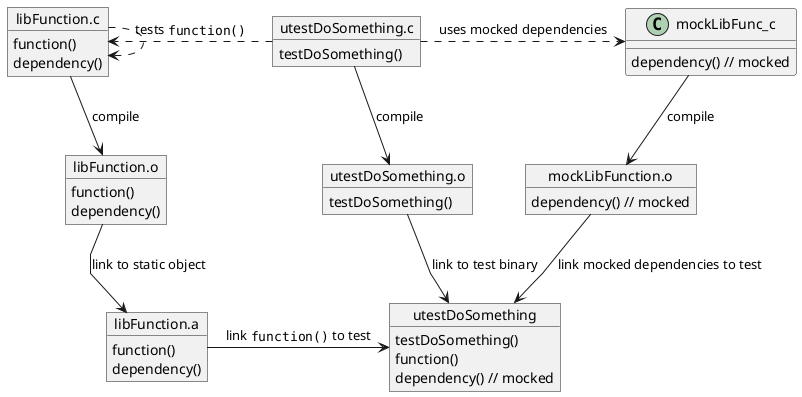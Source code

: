 @startuml
skinparam linetype polyline

object "libFunction.c" as libFunc_c {
	function()
	dependency()
}
object "libFunction.o" as libFunc_o {
	function()
	dependency()
}
object "libFunction.a" as libFunc_a {
	function()
	dependency()
}

libFunc_c .> libFunc_c /': depends on ""dependency()""'/
libFunc_c --> libFunc_o : compile
libFunc_o --> libFunc_a : link to static object

object "utestDoSomething.c" as utestDoSome_c {
	testDoSomething()
}
object "utestDoSomething.o" as utestDoSome_o {
	testDoSomething()
}
object "utestDoSomething" as utestDoSome_bin {
	testDoSomething()
	function()
	'dependency()
	dependency() // mocked
}

utestDoSome_c .> libFunc_c : tests ""function()""
utestDoSome_c .> mockLibFunc_c : uses mocked dependencies
utestDoSome_c --> utestDoSome_o : compile
utestDoSome_o --> utestDoSome_bin : link to test binary

object "mockLibFunction.c" as mockLibFunc_c {
	dependency() // mocked
}
object "mockLibFunction.o" as mockLibFunc_o {
	dependency() // mocked
}

mockLibFunc_c --> mockLibFunc_o : compile

libFunc_a -> utestDoSome_bin : link ""function()"" to test
mockLibFunc_o -> utestDoSome_bin : link mocked dependencies to test

libFunc_c -[hidden]-> libFunc_o
libFunc_o -[hidden]-> libFunc_a

mockLibFunc_c -[hidden]-> mockLibFunc_o

libFunc_c -[hidden]> utestDoSome_c
utestDoSome_c -[hidden]> mockLibFunc_c

libFunc_o -[hidden]> utestDoSome_o
utestDoSome_o -[hidden]> mockLibFunc_o

libFunc_a -[hidden]> utestDoSome_bin

@enduml

